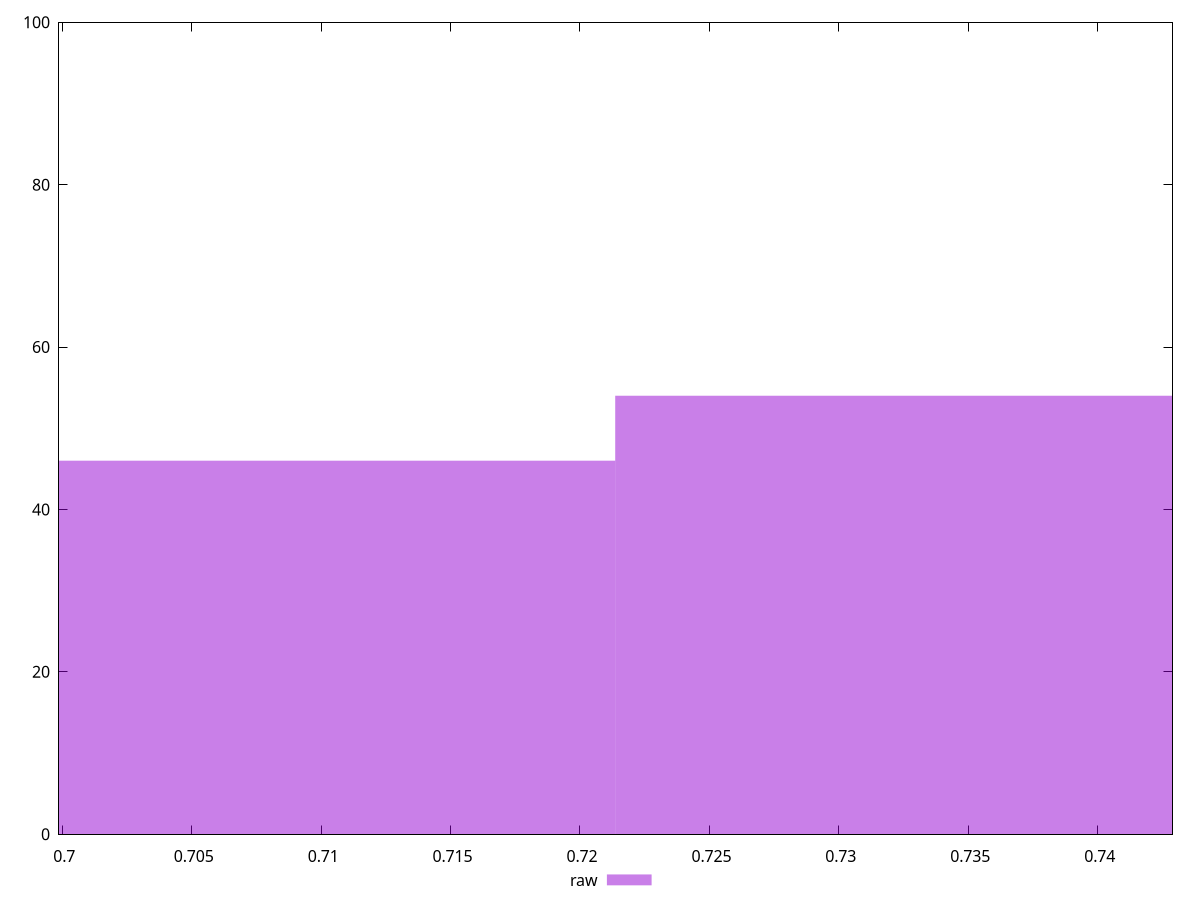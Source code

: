 reset

$raw <<EOF
0.7099115525347451 46
0.7328119251971563 54
EOF

set key outside below
set boxwidth 0.022900372662411135
set xrange [0.6998718858472739:0.7428927541618515]
set yrange [0:100]
set style fill transparent solid 0.5 noborder
set terminal svg size 640, 490 enhanced background rgb 'white'
set output "report_00007_2020-12-11T15:55:29.892Z/meta/score/samples/pages+cached+noadtech/raw/histogram.svg"

plot $raw title "raw" with boxes

reset
